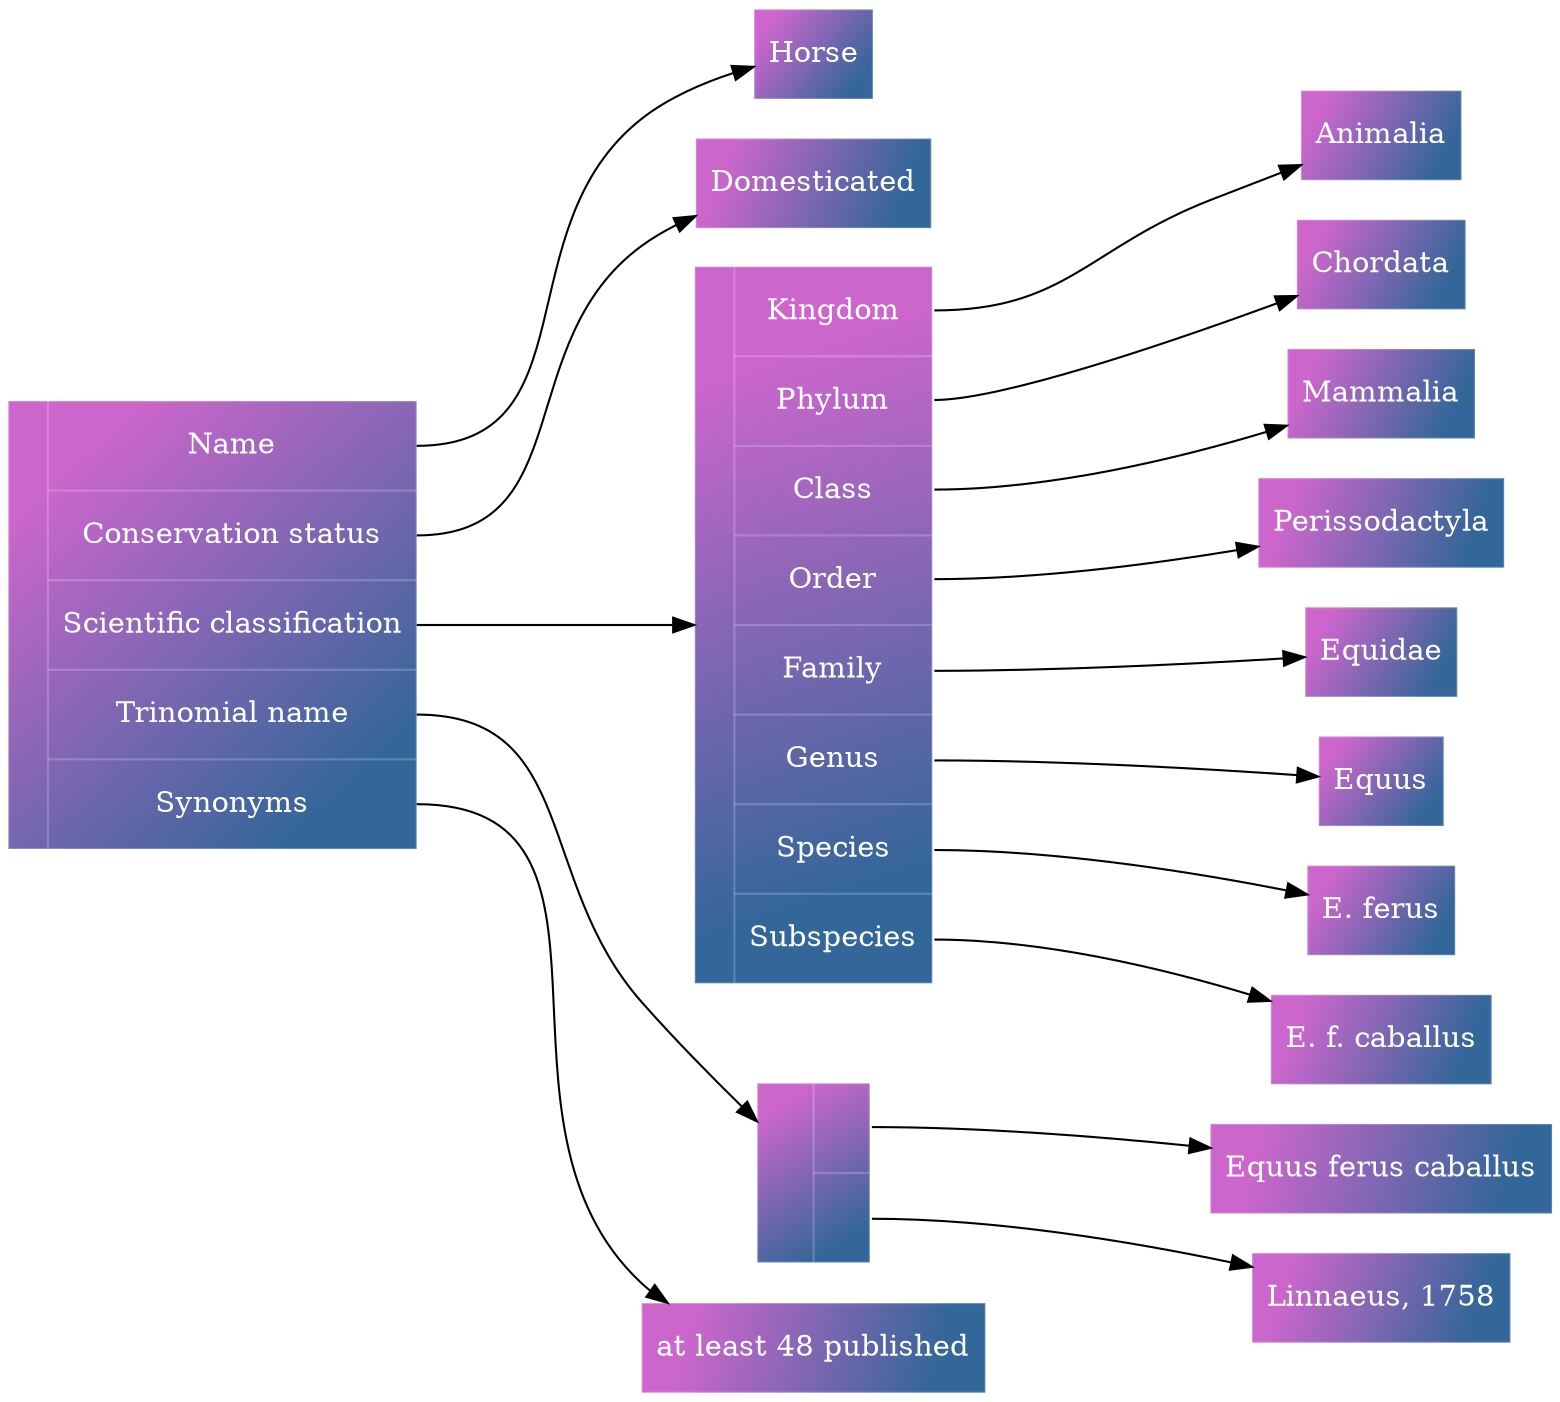 digraph horse {
        rankdir=LR;
        ranksep=1.5;
        
        node [shape=record, style="filled", fillcolor="#cc66cc:#336699", gradientangle=315, fontcolor=white, color="#fefefe33", margin=".1,.2"];
        
        horse [label="{|{<1>Name|<2>Conservation status|<3>Scientific classification|<4>Trinomial name|<5>Synonyms}}"];
        scientific [label="{|{<1>Kingdom|<2>Phylum|<3>Class|<4>Order|<53>Family|<6>Genus|<7>Species|<8>Subspecies}}"];
        trinomial [label="{|{<1>|<2>}}"];
        
        horse:1 -> Horse;
        horse:2 -> Domesticated;
        horse:3 -> scientific;
        horse:4 -> trinomial;
        horse:5 -> "at least 48 published";

        scientific:1 -> Animalia;
        scientific:2 -> Chordata;
        scientific:3 -> Mammalia;
        scientific:4 -> Perissodactyla;
        scientific:53 -> Equidae;
        scientific:6 -> Equus;
        scientific:7 -> "E. ferus";
        scientific:8 -> "E. f. caballus";
        
        trinomial:1 -> "Equus ferus caballus";
        trinomial:2 -> "Linnaeus, 1758";
}
